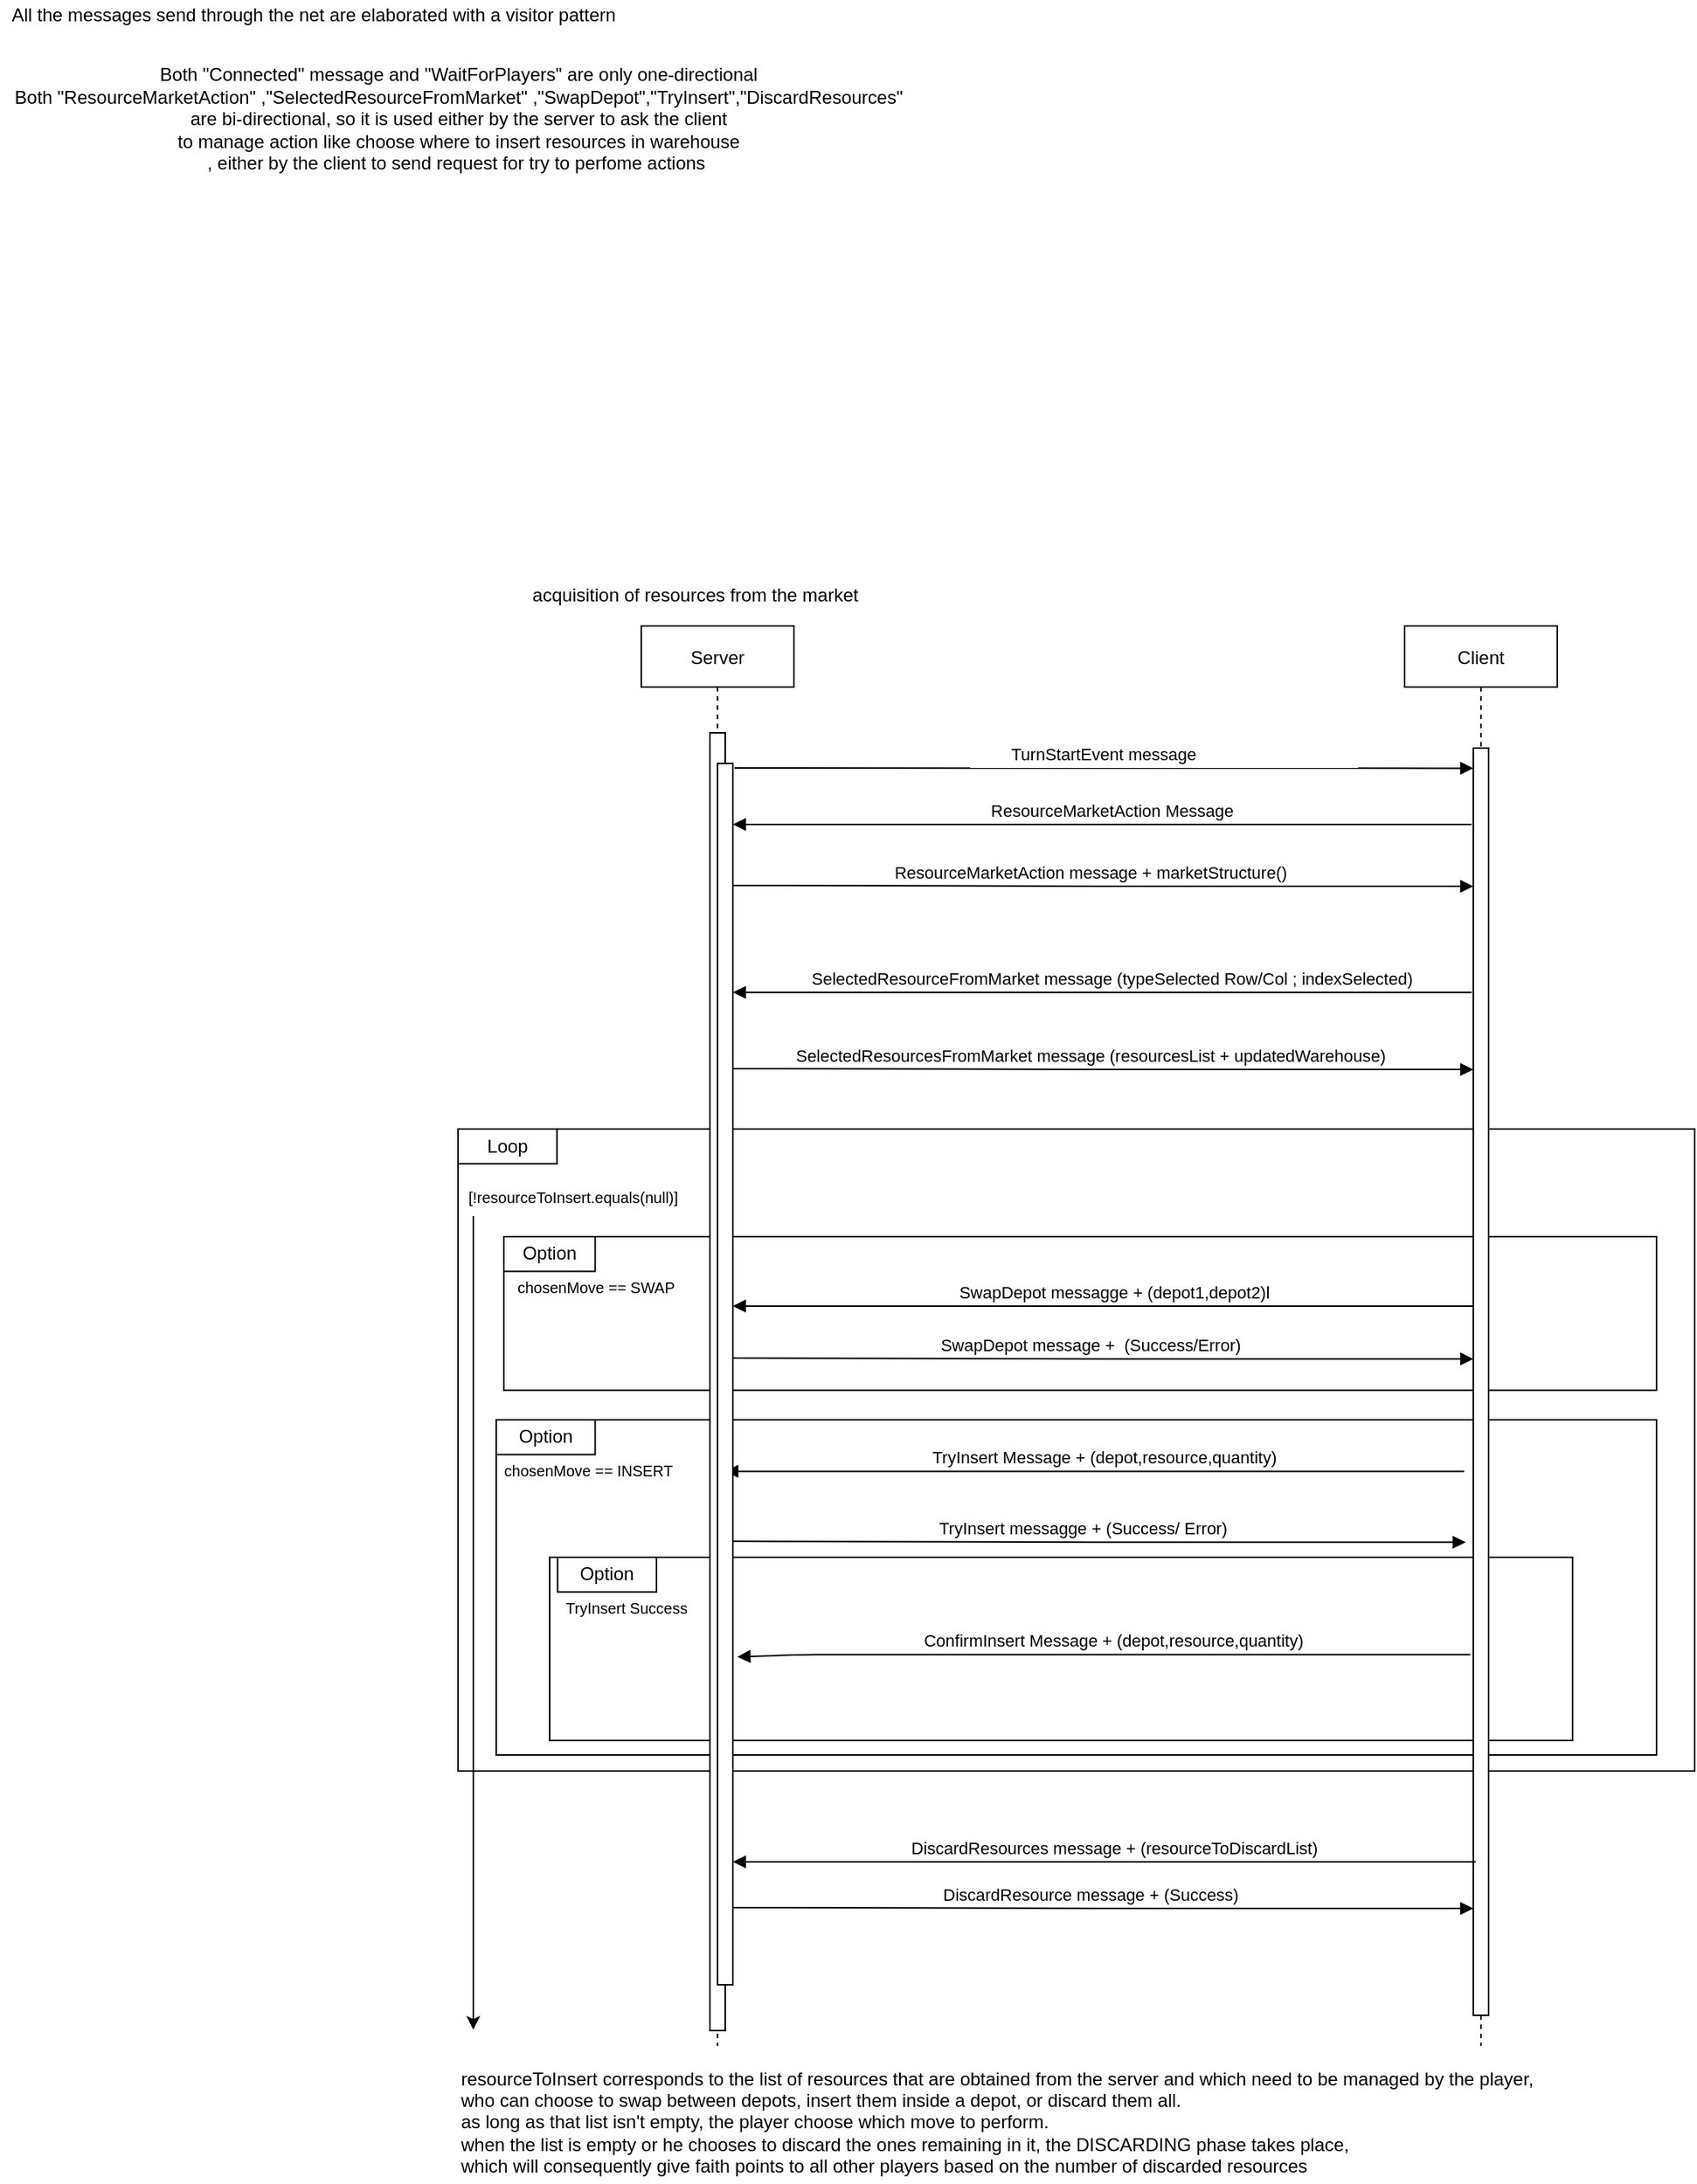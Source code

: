 <mxfile version="14.6.6" type="device"><diagram id="TFW8rZBPsPMIV4mkdH4B" name="Page-1"><mxGraphModel dx="1102" dy="488" grid="1" gridSize="10" guides="1" tooltips="1" connect="1" arrows="1" fold="1" page="1" pageScale="1" pageWidth="827" pageHeight="1169" math="0" shadow="0"><root><mxCell id="0"/><mxCell id="1" parent="0"/><mxCell id="MqGqfGK0S-RKPJGNUiHK-1" value="" style="rounded=0;whiteSpace=wrap;html=1;container=1;glass=0;fillColor=none;collapsible=0;" vertex="1" parent="1"><mxGeometry x="300" y="739.5" width="810" height="420.5" as="geometry"/></mxCell><mxCell id="MqGqfGK0S-RKPJGNUiHK-2" value="" style="rounded=0;whiteSpace=wrap;html=1;fillColor=none;gradientColor=#ffffff;" vertex="1" parent="MqGqfGK0S-RKPJGNUiHK-1"><mxGeometry x="30" y="70.499" width="755" height="100.636" as="geometry"/></mxCell><mxCell id="MqGqfGK0S-RKPJGNUiHK-3" value="Loop" style="rounded=0;whiteSpace=wrap;html=1;gradientColor=#ffffff;fillColor=none;" vertex="1" parent="MqGqfGK0S-RKPJGNUiHK-1"><mxGeometry width="64.8" height="22.73" as="geometry"/></mxCell><mxCell id="MqGqfGK0S-RKPJGNUiHK-4" value="&lt;font style=&quot;font-size: 10px&quot;&gt;[!resourceToInsert.equals(null)]&lt;/font&gt;" style="text;html=1;align=center;verticalAlign=middle;resizable=0;points=[];autosize=1;strokeColor=none;" vertex="1" parent="MqGqfGK0S-RKPJGNUiHK-1"><mxGeometry x="-0.004" y="34.096" width="150" height="20" as="geometry"/></mxCell><mxCell id="MqGqfGK0S-RKPJGNUiHK-5" value="Option" style="rounded=0;whiteSpace=wrap;html=1;gradientColor=#ffffff;fillColor=none;" vertex="1" parent="MqGqfGK0S-RKPJGNUiHK-1"><mxGeometry x="30" y="70.499" width="59.8" height="22.73" as="geometry"/></mxCell><mxCell id="MqGqfGK0S-RKPJGNUiHK-6" value="&lt;font style=&quot;font-size: 10px&quot;&gt;chosenMove == SWAP&lt;br&gt;&lt;/font&gt;" style="text;html=1;align=center;verticalAlign=middle;resizable=0;points=[];autosize=1;strokeColor=none;" vertex="1" parent="MqGqfGK0S-RKPJGNUiHK-1"><mxGeometry x="29.996" y="93.232" width="120" height="20" as="geometry"/></mxCell><mxCell id="MqGqfGK0S-RKPJGNUiHK-7" value="SwapDepot messagge + (depot1,depot2)l" style="verticalAlign=bottom;endArrow=block;shadow=0;strokeWidth=1;editable=1;bendable=0;anchorPointDirection=1;cloneable=1;deletable=1;snapToPoint=0;fixDash=1;" edge="1" parent="MqGqfGK0S-RKPJGNUiHK-1"><mxGeometry x="-0.027" relative="1" as="geometry"><mxPoint x="666.5" y="115.96" as="sourcePoint"/><mxPoint x="180" y="115.96" as="targetPoint"/><Array as="points"><mxPoint x="380" y="115.96"/><mxPoint x="290" y="115.96"/><mxPoint x="280" y="115.96"/><mxPoint x="280" y="115.96"/><mxPoint x="270" y="115.96"/><mxPoint x="270" y="115.96"/><mxPoint x="250" y="115.96"/><mxPoint x="230" y="115.96"/></Array><mxPoint as="offset"/></mxGeometry></mxCell><mxCell id="MqGqfGK0S-RKPJGNUiHK-8" value="SwapDepot message +  (Success/Error)" style="verticalAlign=bottom;endArrow=block;endSize=6;shadow=0;strokeWidth=1;entryX=1;entryY=0.95;entryDx=0;entryDy=0;endFill=1;" edge="1" parent="MqGqfGK0S-RKPJGNUiHK-1"><mxGeometry x="-0.032" relative="1" as="geometry"><mxPoint x="665" y="150.621" as="targetPoint"/><mxPoint x="180.0" y="150.053" as="sourcePoint"/><mxPoint as="offset"/><Array as="points"><mxPoint x="430" y="150.621"/></Array></mxGeometry></mxCell><mxCell id="MqGqfGK0S-RKPJGNUiHK-9" value="" style="rounded=0;whiteSpace=wrap;html=1;fillColor=none;gradientColor=#ffffff;" vertex="1" parent="MqGqfGK0S-RKPJGNUiHK-1"><mxGeometry x="25" y="190.5" width="760" height="219.5" as="geometry"/></mxCell><mxCell id="MqGqfGK0S-RKPJGNUiHK-10" value="Option" style="rounded=0;whiteSpace=wrap;html=1;gradientColor=#ffffff;fillColor=none;" vertex="1" parent="MqGqfGK0S-RKPJGNUiHK-1"><mxGeometry x="25" y="190.502" width="64.8" height="22.73" as="geometry"/></mxCell><mxCell id="MqGqfGK0S-RKPJGNUiHK-11" value="&lt;font style=&quot;font-size: 10px&quot;&gt;chosenMove == INSERT&lt;br&gt;&lt;/font&gt;" style="text;html=1;align=center;verticalAlign=middle;resizable=0;points=[];autosize=1;strokeColor=none;" vertex="1" parent="MqGqfGK0S-RKPJGNUiHK-1"><mxGeometry x="19.996" y="213.235" width="130" height="20" as="geometry"/></mxCell><mxCell id="MqGqfGK0S-RKPJGNUiHK-12" value="TryInsert Message + (depot,resource,quantity)" style="verticalAlign=bottom;endArrow=block;shadow=0;strokeWidth=1;editable=1;bendable=0;anchorPointDirection=1;cloneable=1;deletable=1;snapToPoint=0;fixDash=1;" edge="1" parent="MqGqfGK0S-RKPJGNUiHK-1"><mxGeometry x="-0.027" relative="1" as="geometry"><mxPoint x="659" y="224.212" as="sourcePoint"/><mxPoint x="175.0" y="224.212" as="targetPoint"/><Array as="points"><mxPoint x="375" y="224.212"/><mxPoint x="285" y="224.212"/><mxPoint x="275" y="224.212"/><mxPoint x="275" y="224.212"/><mxPoint x="265" y="224.212"/><mxPoint x="265" y="224.212"/><mxPoint x="245" y="224.212"/><mxPoint x="225" y="224.212"/></Array><mxPoint as="offset"/></mxGeometry></mxCell><mxCell id="MqGqfGK0S-RKPJGNUiHK-13" value="TryInsert messagge + (Success/ Error)" style="verticalAlign=bottom;endArrow=block;endSize=6;shadow=0;strokeWidth=1;entryX=1;entryY=0.95;entryDx=0;entryDy=0;endFill=1;" edge="1" parent="MqGqfGK0S-RKPJGNUiHK-1"><mxGeometry x="-0.032" relative="1" as="geometry"><mxPoint x="660" y="270.624" as="targetPoint"/><mxPoint x="175.0" y="270.056" as="sourcePoint"/><mxPoint as="offset"/><Array as="points"><mxPoint x="425" y="270.624"/></Array></mxGeometry></mxCell><mxCell id="MqGqfGK0S-RKPJGNUiHK-37" value="" style="rounded=0;whiteSpace=wrap;html=1;fillColor=none;gradientColor=#ffffff;" vertex="1" parent="MqGqfGK0S-RKPJGNUiHK-1"><mxGeometry x="60" y="280.5" width="670" height="120" as="geometry"/></mxCell><mxCell id="MqGqfGK0S-RKPJGNUiHK-38" value="Option" style="rounded=0;whiteSpace=wrap;html=1;gradientColor=#ffffff;fillColor=none;" vertex="1" parent="MqGqfGK0S-RKPJGNUiHK-1"><mxGeometry x="65.2" y="280.502" width="64.8" height="22.73" as="geometry"/></mxCell><mxCell id="MqGqfGK0S-RKPJGNUiHK-39" value="&lt;font style=&quot;font-size: 10px&quot;&gt;TryInsert Success&lt;br&gt;&lt;/font&gt;" style="text;html=1;align=center;verticalAlign=middle;resizable=0;points=[];autosize=1;strokeColor=none;" vertex="1" parent="MqGqfGK0S-RKPJGNUiHK-1"><mxGeometry x="59.996" y="303.235" width="100" height="20" as="geometry"/></mxCell><mxCell id="MqGqfGK0S-RKPJGNUiHK-40" value="ConfirmInsert Message + (depot,resource,quantity)" style="verticalAlign=bottom;endArrow=block;shadow=0;strokeWidth=1;editable=1;bendable=0;anchorPointDirection=1;cloneable=1;deletable=1;snapToPoint=0;fixDash=1;entryX=1.3;entryY=0.694;entryDx=0;entryDy=0;entryPerimeter=0;" edge="1" parent="MqGqfGK0S-RKPJGNUiHK-1"><mxGeometry x="-0.027" relative="1" as="geometry"><mxPoint x="663" y="344.212" as="sourcePoint"/><mxPoint x="183" y="345.7" as="targetPoint"/><Array as="points"><mxPoint x="379" y="344.212"/><mxPoint x="289" y="344.212"/><mxPoint x="279" y="344.212"/><mxPoint x="279" y="344.212"/><mxPoint x="269" y="344.212"/><mxPoint x="269" y="344.212"/><mxPoint x="249" y="344.212"/><mxPoint x="229" y="344.212"/></Array><mxPoint as="offset"/></mxGeometry></mxCell><mxCell id="MqGqfGK0S-RKPJGNUiHK-44" style="edgeStyle=orthogonalEdgeStyle;rounded=0;orthogonalLoop=1;jettySize=auto;html=1;exitX=0.5;exitY=1;exitDx=0;exitDy=0;endArrow=block;endFill=1;endSize=6;strokeColor=#f0f0f0;" edge="1" parent="MqGqfGK0S-RKPJGNUiHK-1"><mxGeometry relative="1" as="geometry"><mxPoint x="464.69" y="300" as="sourcePoint"/><mxPoint x="464.69" y="300" as="targetPoint"/></mxGeometry></mxCell><mxCell id="MqGqfGK0S-RKPJGNUiHK-17" value="Server" style="shape=umlLifeline;perimeter=lifelinePerimeter;container=1;collapsible=0;recursiveResize=0;rounded=0;shadow=0;strokeWidth=1;" vertex="1" parent="1"><mxGeometry x="420" y="410" width="100" height="930" as="geometry"/></mxCell><mxCell id="MqGqfGK0S-RKPJGNUiHK-18" value="" style="points=[];perimeter=orthogonalPerimeter;rounded=0;shadow=0;strokeWidth=1;" vertex="1" parent="MqGqfGK0S-RKPJGNUiHK-17"><mxGeometry x="45" y="70" width="10" height="850" as="geometry"/></mxCell><mxCell id="MqGqfGK0S-RKPJGNUiHK-19" value="" style="points=[];perimeter=orthogonalPerimeter;rounded=0;shadow=0;strokeWidth=1;" vertex="1" parent="MqGqfGK0S-RKPJGNUiHK-17"><mxGeometry x="50" y="90" width="10" height="800" as="geometry"/></mxCell><mxCell id="MqGqfGK0S-RKPJGNUiHK-20" value="Client" style="shape=umlLifeline;perimeter=lifelinePerimeter;container=1;collapsible=0;recursiveResize=0;rounded=0;shadow=0;strokeWidth=1;" vertex="1" parent="1"><mxGeometry x="920" y="410" width="100" height="930" as="geometry"/></mxCell><mxCell id="MqGqfGK0S-RKPJGNUiHK-21" value="" style="points=[];perimeter=orthogonalPerimeter;rounded=0;shadow=0;strokeWidth=1;" vertex="1" parent="MqGqfGK0S-RKPJGNUiHK-20"><mxGeometry x="45" y="80" width="10" height="830" as="geometry"/></mxCell><mxCell id="MqGqfGK0S-RKPJGNUiHK-22" value="SelectedResourceFromMarket message (typeSelected Row/Col ; indexSelected)" style="verticalAlign=bottom;endArrow=block;shadow=0;strokeWidth=1;editable=1;bendable=0;anchorPointDirection=1;cloneable=1;deletable=1;snapToPoint=0;fixDash=1;" edge="1" parent="1"><mxGeometry x="-0.027" relative="1" as="geometry"><mxPoint x="964" y="650" as="sourcePoint"/><mxPoint x="480" y="650" as="targetPoint"/><Array as="points"><mxPoint x="683" y="650"/><mxPoint x="593" y="650"/><mxPoint x="583" y="650"/><mxPoint x="583" y="650"/><mxPoint x="573" y="650"/><mxPoint x="573" y="650"/><mxPoint x="553" y="650"/><mxPoint x="533" y="650"/></Array><mxPoint as="offset"/></mxGeometry></mxCell><mxCell id="MqGqfGK0S-RKPJGNUiHK-23" value="TurnStartEvent message" style="verticalAlign=bottom;endArrow=block;shadow=0;strokeWidth=1;exitX=0.5;exitY=0.02;exitDx=0;exitDy=0;exitPerimeter=0;" edge="1" parent="1"><mxGeometry relative="1" as="geometry"><mxPoint x="481" y="503" as="sourcePoint"/><mxPoint x="965" y="503.2" as="targetPoint"/></mxGeometry></mxCell><mxCell id="MqGqfGK0S-RKPJGNUiHK-24" value="SelectedResourcesFromMarket message (resourcesList + updatedWarehouse)" style="verticalAlign=bottom;endArrow=block;endSize=6;shadow=0;strokeWidth=1;entryX=1;entryY=0.95;entryDx=0;entryDy=0;endFill=1;" edge="1" parent="1"><mxGeometry x="-0.032" relative="1" as="geometry"><mxPoint x="965" y="700.5" as="targetPoint"/><mxPoint x="480" y="700" as="sourcePoint"/><mxPoint as="offset"/><Array as="points"><mxPoint x="730" y="700.5"/></Array></mxGeometry></mxCell><mxCell id="MqGqfGK0S-RKPJGNUiHK-25" style="edgeStyle=orthogonalEdgeStyle;rounded=0;orthogonalLoop=1;jettySize=auto;html=1;exitX=0.5;exitY=1;exitDx=0;exitDy=0;endArrow=block;endFill=1;endSize=6;strokeColor=#f0f0f0;" edge="1" parent="1"><mxGeometry relative="1" as="geometry"><mxPoint x="760.69" y="949.5" as="sourcePoint"/><mxPoint x="760.69" y="949.5" as="targetPoint"/></mxGeometry></mxCell><mxCell id="MqGqfGK0S-RKPJGNUiHK-26" value="DiscardResources message + (resourceToDiscardList)" style="verticalAlign=bottom;endArrow=block;shadow=0;strokeWidth=1;editable=1;bendable=0;anchorPointDirection=1;cloneable=1;deletable=1;snapToPoint=0;fixDash=1;" edge="1" parent="1"><mxGeometry x="-0.027" relative="1" as="geometry"><mxPoint x="966.5" y="1219.501" as="sourcePoint"/><mxPoint x="480.0" y="1219.501" as="targetPoint"/><Array as="points"><mxPoint x="680" y="1219.501"/><mxPoint x="590" y="1219.501"/><mxPoint x="580" y="1219.501"/><mxPoint x="580" y="1219.501"/><mxPoint x="570" y="1219.501"/><mxPoint x="570" y="1219.501"/><mxPoint x="550" y="1219.501"/><mxPoint x="530" y="1219.501"/></Array><mxPoint as="offset"/></mxGeometry></mxCell><mxCell id="MqGqfGK0S-RKPJGNUiHK-27" value="DiscardResource message + (Success)" style="verticalAlign=bottom;endArrow=block;endSize=6;shadow=0;strokeWidth=1;entryX=1;entryY=0.95;entryDx=0;entryDy=0;endFill=1;" edge="1" parent="1"><mxGeometry x="-0.032" relative="1" as="geometry"><mxPoint x="965" y="1250" as="targetPoint"/><mxPoint x="480.0" y="1249.5" as="sourcePoint"/><mxPoint as="offset"/><Array as="points"><mxPoint x="730" y="1250"/></Array></mxGeometry></mxCell><mxCell id="MqGqfGK0S-RKPJGNUiHK-28" value="&lt;div&gt;resourceToInsert corresponds to the list of resources that are obtained from the server and which need to be managed by the player,&lt;/div&gt;&lt;div&gt;who can choose to swap between depots, insert them inside a depot, or discard them all.&lt;/div&gt;&lt;div&gt;as long as that list isn't empty, the player choose which move to perform.&lt;/div&gt;&lt;div&gt;when the list is empty or he chooses to discard the ones remaining in it, the DISCARDING phase takes place, &lt;br&gt;&lt;/div&gt;&lt;div&gt;which will consequently give faith points to all other players based on the number of discarded resources&lt;br&gt;&lt;/div&gt;" style="text;html=1;align=left;verticalAlign=middle;resizable=0;points=[];autosize=1;strokeColor=none;" vertex="1" parent="1"><mxGeometry x="300" y="1349.5" width="720" height="80" as="geometry"/></mxCell><mxCell id="MqGqfGK0S-RKPJGNUiHK-29" value="" style="endArrow=classic;html=1;" edge="1" parent="1"><mxGeometry width="50" height="50" relative="1" as="geometry"><mxPoint x="310" y="796.5" as="sourcePoint"/><mxPoint x="310" y="1329.5" as="targetPoint"/></mxGeometry></mxCell><mxCell id="MqGqfGK0S-RKPJGNUiHK-30" value="acquisition of resources from the market" style="text;html=1;align=center;verticalAlign=middle;resizable=0;points=[];autosize=1;strokeColor=none;" vertex="1" parent="1"><mxGeometry x="340" y="380" width="230" height="20" as="geometry"/></mxCell><mxCell id="MqGqfGK0S-RKPJGNUiHK-31" value="&lt;div&gt;All the messages send through the net are elaborated with a visitor pattern&lt;/div&gt;" style="text;html=1;align=center;verticalAlign=middle;resizable=0;points=[];autosize=1;strokeColor=none;" vertex="1" parent="1"><mxGeometry width="410" height="20" as="geometry"/></mxCell><mxCell id="MqGqfGK0S-RKPJGNUiHK-32" value="&lt;div&gt;Both &quot;Connected&quot; message and &quot;WaitForPlayers&quot; are only one-directional&lt;br&gt;&lt;/div&gt;&lt;div&gt;Both &quot;ResourceMarketAction&quot; ,&quot;SelectedResourceFromMarket&quot; ,&quot;SwapDepot&quot;,&quot;TryInsert&quot;,&quot;DiscardResources&quot;&lt;/div&gt;&lt;div&gt;are bi-directional, so it is used either by the server to ask the client &lt;br&gt;&lt;div&gt;to manage action like choose where to insert resources in warehouse&lt;/div&gt;&lt;div&gt;, either by the client to send request for try to perfome actions&amp;nbsp;&lt;/div&gt;&lt;div&gt;&amp;nbsp;&lt;/div&gt;&lt;/div&gt;" style="text;html=1;align=center;verticalAlign=middle;resizable=0;points=[];autosize=1;strokeColor=none;" vertex="1" parent="1"><mxGeometry y="40" width="600" height="90" as="geometry"/></mxCell><mxCell id="MqGqfGK0S-RKPJGNUiHK-33" value="ResourceMarketAction Message" style="verticalAlign=bottom;endArrow=block;shadow=0;strokeWidth=1;editable=1;bendable=0;anchorPointDirection=1;cloneable=1;deletable=1;snapToPoint=0;fixDash=1;" edge="1" parent="1"><mxGeometry x="-0.027" relative="1" as="geometry"><mxPoint x="964" y="540" as="sourcePoint"/><mxPoint x="480" y="540" as="targetPoint"/><Array as="points"><mxPoint x="683" y="540"/><mxPoint x="593" y="540"/><mxPoint x="583" y="540"/><mxPoint x="583" y="540"/><mxPoint x="573" y="540"/><mxPoint x="573" y="540"/><mxPoint x="553" y="540"/><mxPoint x="533" y="540"/></Array><mxPoint as="offset"/></mxGeometry></mxCell><mxCell id="MqGqfGK0S-RKPJGNUiHK-34" value="ResourceMarketAction message + marketStructure()" style="verticalAlign=bottom;endArrow=block;endSize=6;shadow=0;strokeWidth=1;entryX=1;entryY=0.95;entryDx=0;entryDy=0;endFill=1;" edge="1" parent="1"><mxGeometry x="-0.032" relative="1" as="geometry"><mxPoint x="965" y="580.5" as="targetPoint"/><mxPoint x="480" y="580" as="sourcePoint"/><mxPoint as="offset"/><Array as="points"><mxPoint x="730" y="580.5"/></Array></mxGeometry></mxCell></root></mxGraphModel></diagram></mxfile>